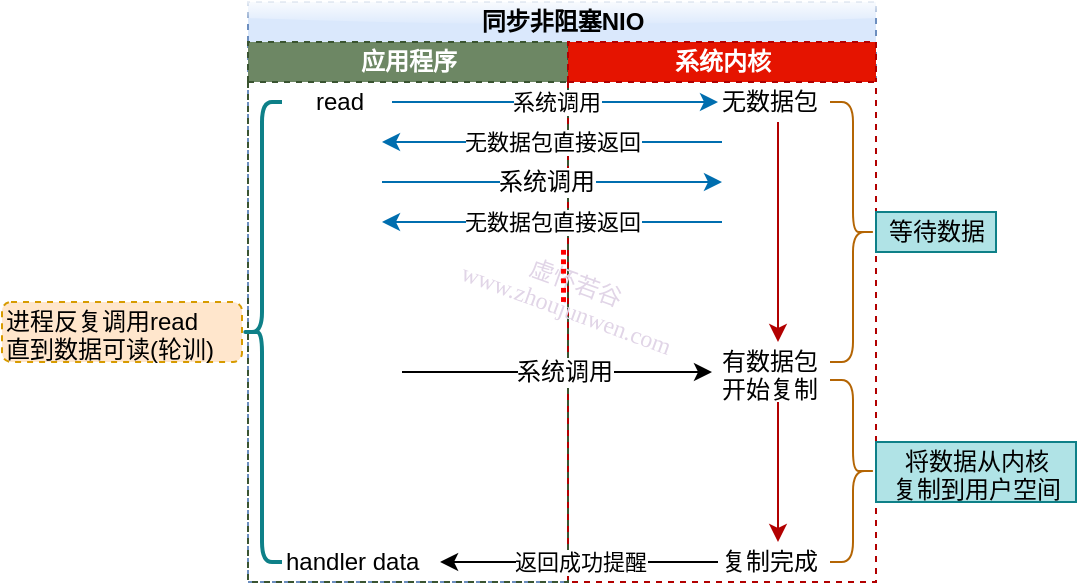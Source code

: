 <mxfile version="12.2.0" type="github" pages="1">
  <diagram id="rIqv8WqF2CkcUCN2QPh2" name="第 1 页">
    <mxGraphModel dx="1412" dy="932" grid="1" gridSize="10" guides="1" tooltips="1" connect="1" arrows="1" fold="1" page="1" pageScale="1" pageWidth="827" pageHeight="1169" math="0" shadow="0">
      <root>
        <mxCell id="0"/>
        <mxCell id="1" parent="0"/>
        <mxCell id="8ivFGuSRa5Zrf-ervXkN-1" value="同步非阻塞NIO" style="swimlane;html=1;childLayout=stackLayout;resizeParent=1;resizeParentMax=0;startSize=20;fillColor=#dae8fc;strokeColor=#6c8ebf;rounded=0;swimlaneLine=0;glass=1;dashed=1;" vertex="1" parent="1">
          <mxGeometry x="183" y="220" width="314" height="290" as="geometry">
            <mxRectangle x="186" y="220" width="50" height="20" as="alternateBounds"/>
          </mxGeometry>
        </mxCell>
        <mxCell id="8ivFGuSRa5Zrf-ervXkN-2" value="应用程序" style="swimlane;html=1;startSize=20;fillColor=#6d8764;strokeColor=#3A5431;dashed=1;fontColor=#ffffff;" vertex="1" parent="8ivFGuSRa5Zrf-ervXkN-1">
          <mxGeometry y="20" width="160" height="270" as="geometry">
            <mxRectangle y="20" width="20" height="230" as="alternateBounds"/>
          </mxGeometry>
        </mxCell>
        <mxCell id="8ivFGuSRa5Zrf-ervXkN-17" value="handler data" style="text;html=1;resizable=0;points=[];autosize=1;align=left;verticalAlign=top;spacingTop=-4;" vertex="1" parent="8ivFGuSRa5Zrf-ervXkN-2">
          <mxGeometry x="17" y="250" width="80" height="20" as="geometry"/>
        </mxCell>
        <mxCell id="8ivFGuSRa5Zrf-ervXkN-3" value="系统内核" style="swimlane;html=1;startSize=20;fillColor=#e51400;strokeColor=#B20000;dashed=1;fontColor=#ffffff;" vertex="1" parent="8ivFGuSRa5Zrf-ervXkN-1">
          <mxGeometry x="160" y="20" width="154" height="270" as="geometry">
            <mxRectangle x="150" y="20" width="20" height="230" as="alternateBounds"/>
          </mxGeometry>
        </mxCell>
        <mxCell id="8ivFGuSRa5Zrf-ervXkN-4" value="虚怀若谷&lt;br&gt;www.zhoujunwen.com" style="text;html=1;resizable=0;points=[];autosize=1;align=center;verticalAlign=top;spacingTop=-4;fontColor=#E1D5E7;labelBackgroundColor=none;labelBorderColor=none;rounded=0;glass=1;shadow=0;comic=0;fontFamily=Comic Sans MS;rotation=20;" vertex="1" parent="8ivFGuSRa5Zrf-ervXkN-3">
          <mxGeometry x="-63" y="110" width="130" height="30" as="geometry"/>
        </mxCell>
        <mxCell id="8ivFGuSRa5Zrf-ervXkN-16" value="" style="shape=curlyBracket;whiteSpace=wrap;html=1;rounded=1;rotation=180;fillColor=#fad7ac;strokeColor=#b46504;" vertex="1" parent="8ivFGuSRa5Zrf-ervXkN-3">
          <mxGeometry x="131" y="169" width="23" height="91" as="geometry"/>
        </mxCell>
        <mxCell id="8ivFGuSRa5Zrf-ervXkN-15" value="复制完成" style="text;html=1;resizable=0;points=[];autosize=1;align=left;verticalAlign=top;spacingTop=-4;" vertex="1" parent="8ivFGuSRa5Zrf-ervXkN-3">
          <mxGeometry x="75" y="250" width="60" height="20" as="geometry"/>
        </mxCell>
        <mxCell id="8ivFGuSRa5Zrf-ervXkN-11" value="有数据包&lt;br&gt;开始复制" style="text;html=1;resizable=0;points=[];autosize=1;align=left;verticalAlign=top;spacingTop=-4;" vertex="1" parent="8ivFGuSRa5Zrf-ervXkN-3">
          <mxGeometry x="75" y="150" width="60" height="30" as="geometry"/>
        </mxCell>
        <mxCell id="8ivFGuSRa5Zrf-ervXkN-10" style="edgeStyle=orthogonalEdgeStyle;rounded=0;orthogonalLoop=1;jettySize=auto;html=1;fillColor=#e51400;strokeColor=#B20000;" edge="1" parent="8ivFGuSRa5Zrf-ervXkN-3" source="8ivFGuSRa5Zrf-ervXkN-11" target="8ivFGuSRa5Zrf-ervXkN-15">
          <mxGeometry relative="1" as="geometry"/>
        </mxCell>
        <mxCell id="8ivFGuSRa5Zrf-ervXkN-26" value="......" style="text;html=1;align=center;verticalAlign=middle;whiteSpace=wrap;rounded=0;horizontal=0;fontStyle=1;fontSize=17;fontColor=#FF0000;" vertex="1" parent="8ivFGuSRa5Zrf-ervXkN-3">
          <mxGeometry x="-11" y="107" width="10" height="20" as="geometry"/>
        </mxCell>
        <mxCell id="8ivFGuSRa5Zrf-ervXkN-14" value="返回成功提醒" style="edgeStyle=orthogonalEdgeStyle;rounded=0;orthogonalLoop=1;jettySize=auto;html=1;entryX=0.988;entryY=0.5;entryDx=0;entryDy=0;entryPerimeter=0;" edge="1" parent="8ivFGuSRa5Zrf-ervXkN-1" source="8ivFGuSRa5Zrf-ervXkN-15" target="8ivFGuSRa5Zrf-ervXkN-17">
          <mxGeometry relative="1" as="geometry"/>
        </mxCell>
        <mxCell id="8ivFGuSRa5Zrf-ervXkN-5" value="" style="shape=curlyBracket;whiteSpace=wrap;html=1;rounded=1;strokeWidth=2;fillColor=#b0e3e6;strokeColor=#0e8088;" vertex="1" parent="1">
          <mxGeometry x="180" y="270" width="20" height="230" as="geometry"/>
        </mxCell>
        <mxCell id="8ivFGuSRa5Zrf-ervXkN-6" value="系统调用" style="edgeStyle=orthogonalEdgeStyle;rounded=0;orthogonalLoop=1;jettySize=auto;html=1;fillColor=#1ba1e2;strokeColor=#006EAF;" edge="1" parent="1" source="8ivFGuSRa5Zrf-ervXkN-7" target="8ivFGuSRa5Zrf-ervXkN-9">
          <mxGeometry relative="1" as="geometry"/>
        </mxCell>
        <mxCell id="8ivFGuSRa5Zrf-ervXkN-7" value="read" style="text;html=1;resizable=0;points=[];autosize=1;align=left;verticalAlign=top;spacingTop=-4;" vertex="1" parent="1">
          <mxGeometry x="215" y="260" width="40" height="20" as="geometry"/>
        </mxCell>
        <mxCell id="8ivFGuSRa5Zrf-ervXkN-8" style="edgeStyle=orthogonalEdgeStyle;rounded=0;orthogonalLoop=1;jettySize=auto;html=1;fillColor=#e51400;strokeColor=#B20000;" edge="1" parent="1" source="8ivFGuSRa5Zrf-ervXkN-9" target="8ivFGuSRa5Zrf-ervXkN-11">
          <mxGeometry relative="1" as="geometry"/>
        </mxCell>
        <mxCell id="8ivFGuSRa5Zrf-ervXkN-9" value="无数据包" style="text;html=1;resizable=0;points=[];autosize=1;align=left;verticalAlign=top;spacingTop=-4;" vertex="1" parent="1">
          <mxGeometry x="418" y="260" width="60" height="20" as="geometry"/>
        </mxCell>
        <mxCell id="8ivFGuSRa5Zrf-ervXkN-12" value="" style="shape=curlyBracket;whiteSpace=wrap;html=1;rounded=1;rotation=180;fillColor=#fad7ac;strokeColor=#b46504;" vertex="1" parent="1">
          <mxGeometry x="474" y="270" width="23" height="130" as="geometry"/>
        </mxCell>
        <mxCell id="8ivFGuSRa5Zrf-ervXkN-13" value="等待数据" style="text;html=1;resizable=0;points=[];autosize=1;align=center;verticalAlign=top;spacingTop=-4;fillColor=#b0e3e6;strokeColor=#0e8088;" vertex="1" parent="1">
          <mxGeometry x="497" y="325" width="60" height="20" as="geometry"/>
        </mxCell>
        <mxCell id="8ivFGuSRa5Zrf-ervXkN-18" value="将数据从内核&lt;br&gt;复制到用户空间" style="text;html=1;resizable=0;points=[];autosize=1;align=center;verticalAlign=top;spacingTop=-4;fillColor=#b0e3e6;strokeColor=#0e8088;" vertex="1" parent="1">
          <mxGeometry x="497" y="440" width="100" height="30" as="geometry"/>
        </mxCell>
        <mxCell id="8ivFGuSRa5Zrf-ervXkN-19" value="进程反复调用read&lt;br&gt;直到数据可读(轮训)" style="text;html=1;resizable=0;points=[];autosize=1;align=left;verticalAlign=top;spacingTop=-4;fillColor=#ffe6cc;strokeColor=#d79b00;strokeWidth=1;dashed=1;perimeterSpacing=1;rounded=1;" vertex="1" parent="1">
          <mxGeometry x="60" y="370" width="120" height="30" as="geometry"/>
        </mxCell>
        <mxCell id="8ivFGuSRa5Zrf-ervXkN-20" value="无数据包直接返回" style="endArrow=classic;html=1;fillColor=#1ba1e2;strokeColor=#006EAF;" edge="1" parent="1">
          <mxGeometry width="50" height="50" relative="1" as="geometry">
            <mxPoint x="420" y="290" as="sourcePoint"/>
            <mxPoint x="250" y="290" as="targetPoint"/>
          </mxGeometry>
        </mxCell>
        <mxCell id="8ivFGuSRa5Zrf-ervXkN-21" value="" style="endArrow=classic;html=1;fillColor=#1ba1e2;strokeColor=#006EAF;" edge="1" parent="1">
          <mxGeometry width="50" height="50" relative="1" as="geometry">
            <mxPoint x="250" y="310" as="sourcePoint"/>
            <mxPoint x="420" y="310" as="targetPoint"/>
          </mxGeometry>
        </mxCell>
        <mxCell id="8ivFGuSRa5Zrf-ervXkN-22" value="系统调用" style="text;html=1;resizable=0;points=[];align=center;verticalAlign=middle;labelBackgroundColor=#ffffff;" vertex="1" connectable="0" parent="8ivFGuSRa5Zrf-ervXkN-21">
          <mxGeometry x="-0.042" relative="1" as="geometry">
            <mxPoint as="offset"/>
          </mxGeometry>
        </mxCell>
        <mxCell id="8ivFGuSRa5Zrf-ervXkN-23" value="无数据包直接返回" style="endArrow=classic;html=1;fillColor=#1ba1e2;strokeColor=#006EAF;" edge="1" parent="1">
          <mxGeometry width="50" height="50" relative="1" as="geometry">
            <mxPoint x="420" y="330" as="sourcePoint"/>
            <mxPoint x="250" y="330" as="targetPoint"/>
          </mxGeometry>
        </mxCell>
        <mxCell id="8ivFGuSRa5Zrf-ervXkN-28" value="" style="endArrow=classic;html=1;fontSize=17;fontColor=#FF0000;entryX=-0.05;entryY=0.5;entryDx=0;entryDy=0;entryPerimeter=0;" edge="1" parent="1" target="8ivFGuSRa5Zrf-ervXkN-11">
          <mxGeometry width="50" height="50" relative="1" as="geometry">
            <mxPoint x="260" y="405" as="sourcePoint"/>
            <mxPoint x="390" y="430" as="targetPoint"/>
          </mxGeometry>
        </mxCell>
        <mxCell id="8ivFGuSRa5Zrf-ervXkN-29" value="系统调用" style="text;html=1;resizable=0;points=[];align=center;verticalAlign=middle;labelBackgroundColor=#ffffff;fontSize=12;fontColor=#000000;" vertex="1" connectable="0" parent="8ivFGuSRa5Zrf-ervXkN-28">
          <mxGeometry x="0.045" relative="1" as="geometry">
            <mxPoint as="offset"/>
          </mxGeometry>
        </mxCell>
      </root>
    </mxGraphModel>
  </diagram>
</mxfile>
